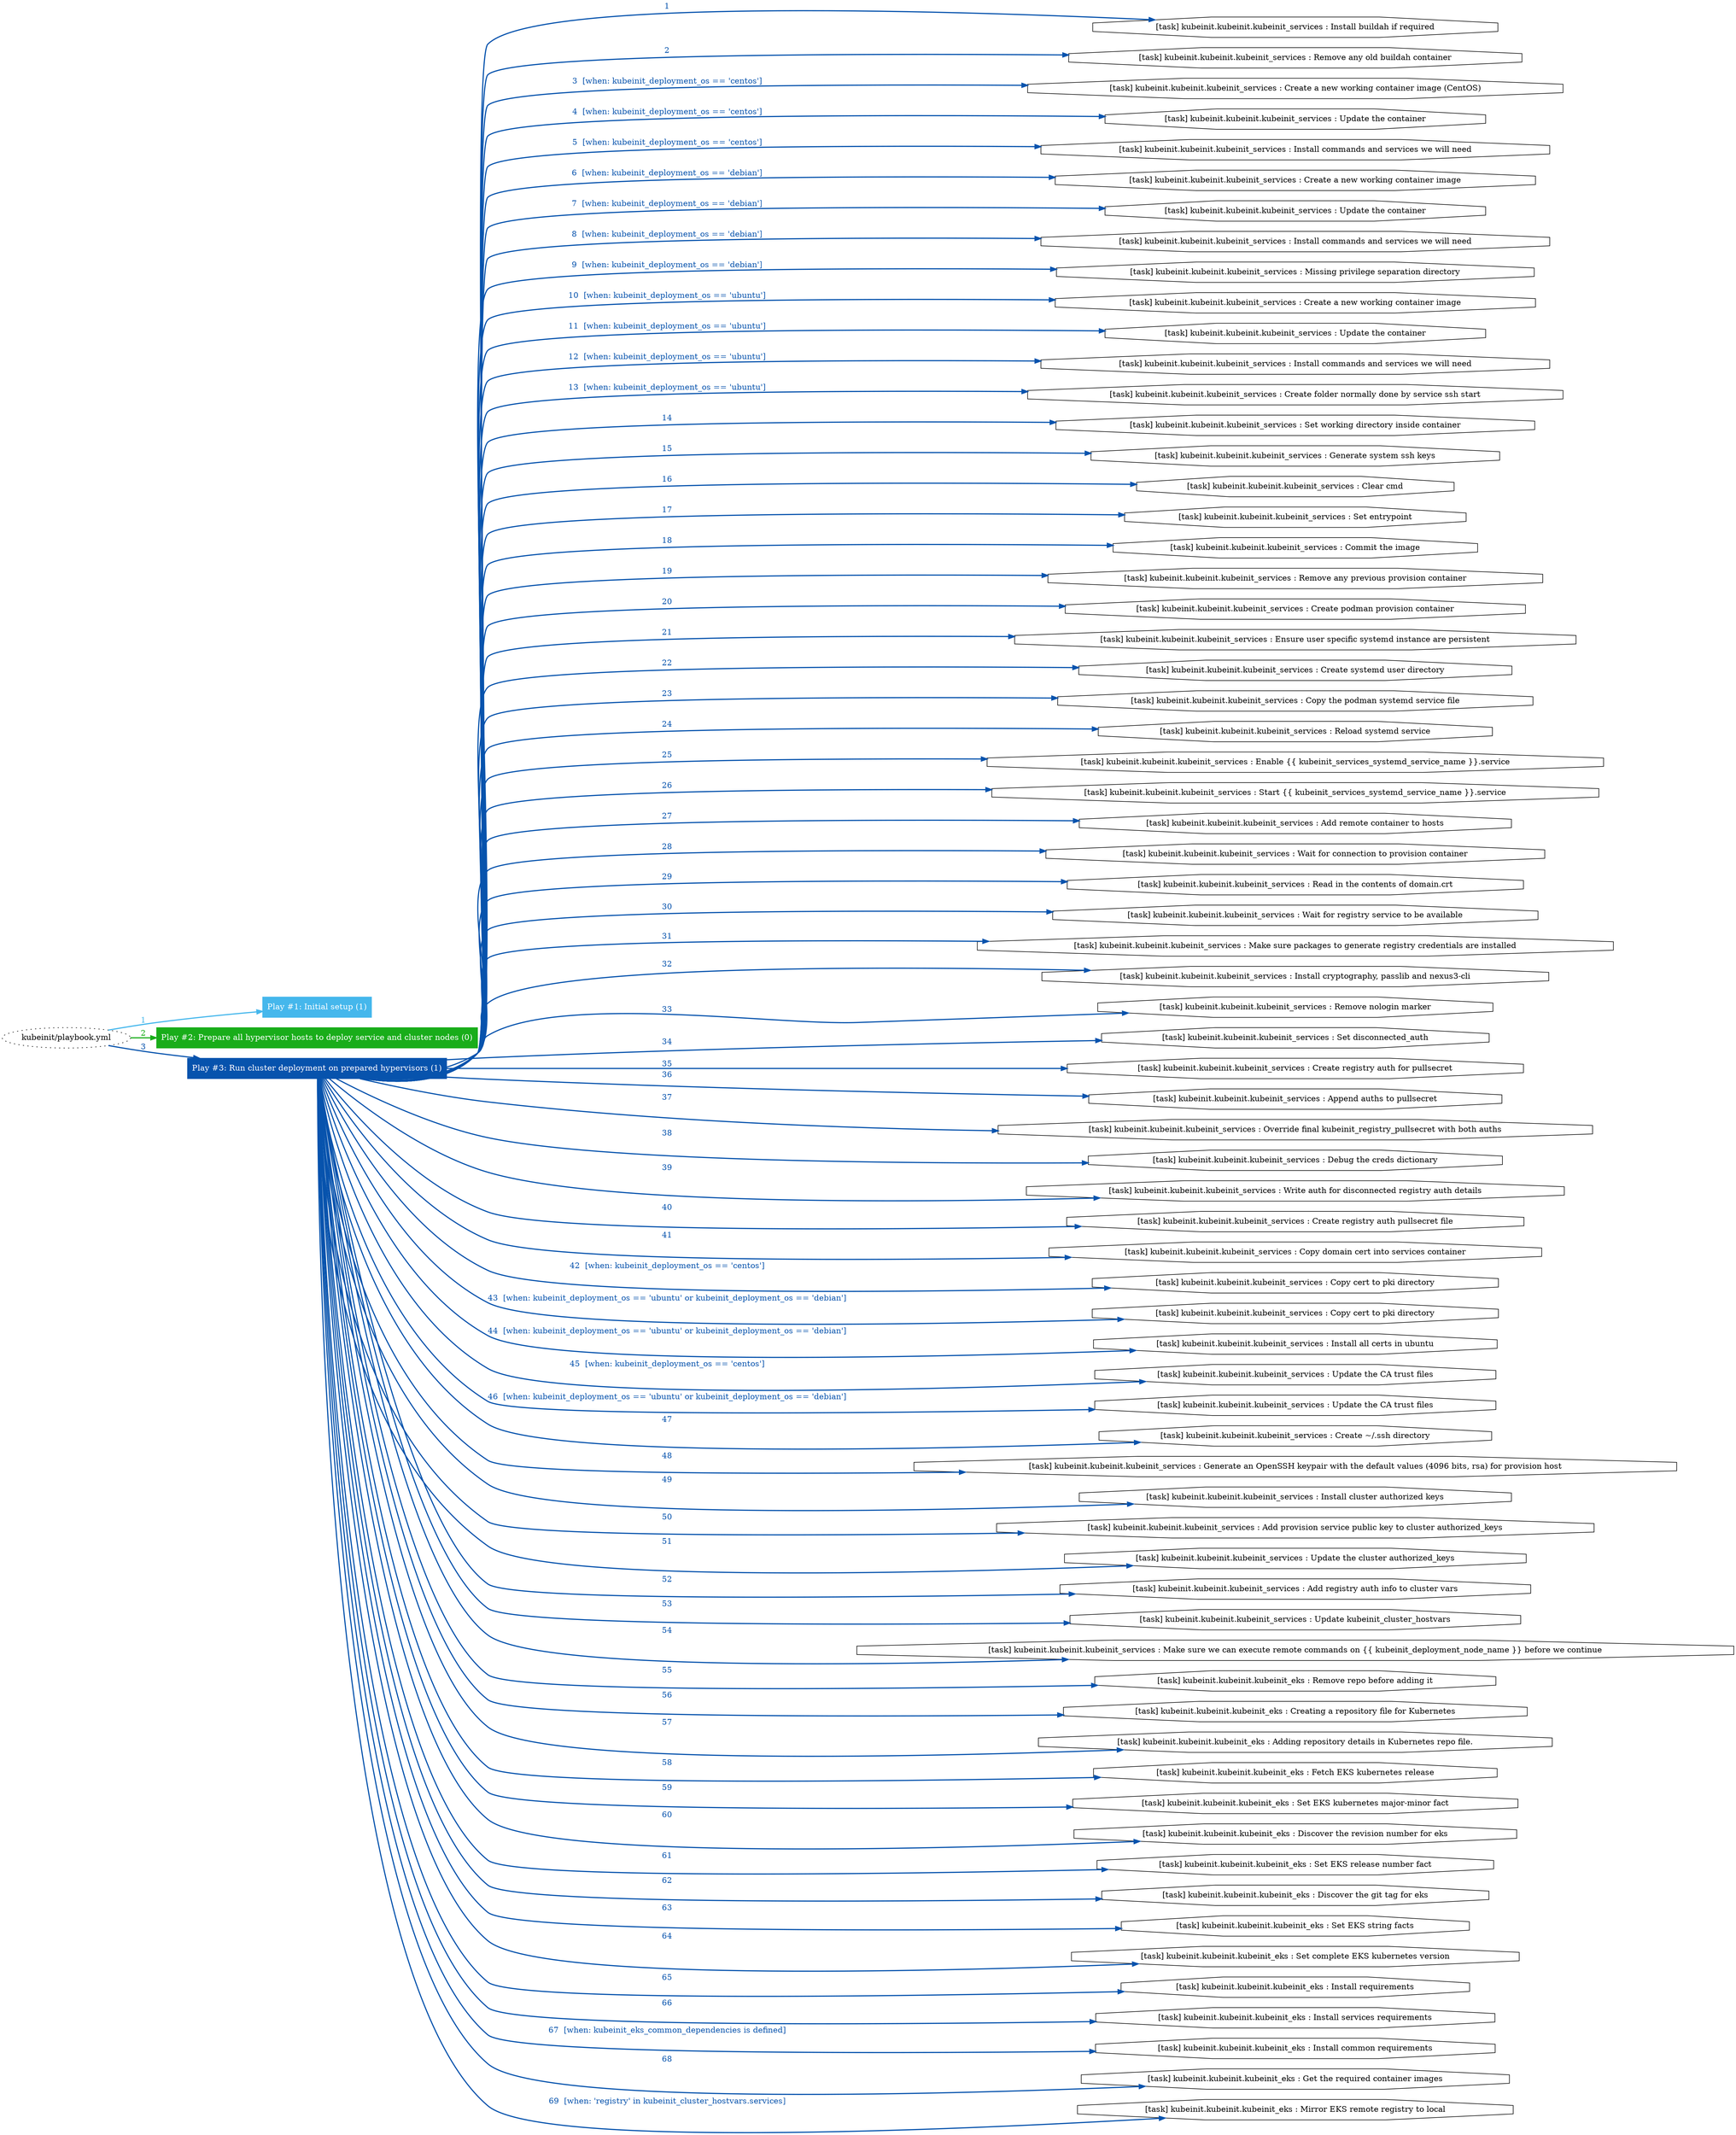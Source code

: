 digraph "kubeinit/playbook.yml "{
	graph [concentrate=true ordering=in rankdir=LR ratio=fill]
	edge [esep=5 sep=10]
	"kubeinit/playbook.yml" [id=root_node style=dotted]
	subgraph "Play #1: Initial setup (1) "{
		"Play #1: Initial setup (1)" [color="#45b7ec" fontcolor="#ffffff" id="play_ce9d7c8b-8fda-4974-a081-f104e1fc9f03" shape=box style=filled tooltip=localhost]
		"kubeinit/playbook.yml" -> "Play #1: Initial setup (1)" [label=1 color="#45b7ec" fontcolor="#45b7ec" id="edge_1d996e1a-3c88-4d67-b9a9-b22fd07355d4" style=bold]
	}
	subgraph "Play #2: Prepare all hypervisor hosts to deploy service and cluster nodes (0) "{
		"Play #2: Prepare all hypervisor hosts to deploy service and cluster nodes (0)" [color="#19ad1a" fontcolor="#ffffff" id="play_6b00081b-0d8e-42a5-b50a-94b64fcfdb4a" shape=box style=filled tooltip=""]
		"kubeinit/playbook.yml" -> "Play #2: Prepare all hypervisor hosts to deploy service and cluster nodes (0)" [label=2 color="#19ad1a" fontcolor="#19ad1a" id="edge_cd5185ba-13ff-43b7-8d7f-5ed1faacbadc" style=bold]
	}
	subgraph "Play #3: Run cluster deployment on prepared hypervisors (1) "{
		"Play #3: Run cluster deployment on prepared hypervisors (1)" [color="#0753ad" fontcolor="#ffffff" id="play_fab5304b-448f-495f-97ca-16f7727e79fa" shape=box style=filled tooltip=localhost]
		"kubeinit/playbook.yml" -> "Play #3: Run cluster deployment on prepared hypervisors (1)" [label=3 color="#0753ad" fontcolor="#0753ad" id="edge_08f81125-837d-4af3-b9e8-8300ff911158" style=bold]
		"task_ce74afa9-7316-4f8c-953c-71478fe32c8c" [label="[task] kubeinit.kubeinit.kubeinit_services : Install buildah if required" id="task_ce74afa9-7316-4f8c-953c-71478fe32c8c" shape=octagon tooltip="[task] kubeinit.kubeinit.kubeinit_services : Install buildah if required"]
		"Play #3: Run cluster deployment on prepared hypervisors (1)" -> "task_ce74afa9-7316-4f8c-953c-71478fe32c8c" [label=1 color="#0753ad" fontcolor="#0753ad" id="edge_ffe02be4-561b-427e-98be-4ac8ca695f56" style=bold]
		"task_49dabc7b-f992-4d7a-92b5-45b08e71f87c" [label="[task] kubeinit.kubeinit.kubeinit_services : Remove any old buildah container" id="task_49dabc7b-f992-4d7a-92b5-45b08e71f87c" shape=octagon tooltip="[task] kubeinit.kubeinit.kubeinit_services : Remove any old buildah container"]
		"Play #3: Run cluster deployment on prepared hypervisors (1)" -> "task_49dabc7b-f992-4d7a-92b5-45b08e71f87c" [label=2 color="#0753ad" fontcolor="#0753ad" id="edge_00cca722-28f3-46f3-9d72-1adc3d7629f7" style=bold]
		"task_cb8c2afc-42a0-4271-bb63-532c9dead661" [label="[task] kubeinit.kubeinit.kubeinit_services : Create a new working container image (CentOS)" id="task_cb8c2afc-42a0-4271-bb63-532c9dead661" shape=octagon tooltip="[task] kubeinit.kubeinit.kubeinit_services : Create a new working container image (CentOS)"]
		"Play #3: Run cluster deployment on prepared hypervisors (1)" -> "task_cb8c2afc-42a0-4271-bb63-532c9dead661" [label="3  [when: kubeinit_deployment_os == 'centos']" color="#0753ad" fontcolor="#0753ad" id="edge_0d905c6c-482d-4099-bb5c-a588eda7494b" style=bold]
		"task_c5647a85-82b5-4fce-962c-542b16e084f0" [label="[task] kubeinit.kubeinit.kubeinit_services : Update the container" id="task_c5647a85-82b5-4fce-962c-542b16e084f0" shape=octagon tooltip="[task] kubeinit.kubeinit.kubeinit_services : Update the container"]
		"Play #3: Run cluster deployment on prepared hypervisors (1)" -> "task_c5647a85-82b5-4fce-962c-542b16e084f0" [label="4  [when: kubeinit_deployment_os == 'centos']" color="#0753ad" fontcolor="#0753ad" id="edge_fc256b55-d95f-4db2-b643-d1a9a0ab638e" style=bold]
		"task_92857957-53fd-44f4-8e77-bd9636d4099e" [label="[task] kubeinit.kubeinit.kubeinit_services : Install commands and services we will need" id="task_92857957-53fd-44f4-8e77-bd9636d4099e" shape=octagon tooltip="[task] kubeinit.kubeinit.kubeinit_services : Install commands and services we will need"]
		"Play #3: Run cluster deployment on prepared hypervisors (1)" -> "task_92857957-53fd-44f4-8e77-bd9636d4099e" [label="5  [when: kubeinit_deployment_os == 'centos']" color="#0753ad" fontcolor="#0753ad" id="edge_3944fdb6-8483-4463-a5b3-502dd1a9ba91" style=bold]
		"task_e316fb75-4764-4878-bcd1-e6e68ebd2c3d" [label="[task] kubeinit.kubeinit.kubeinit_services : Create a new working container image" id="task_e316fb75-4764-4878-bcd1-e6e68ebd2c3d" shape=octagon tooltip="[task] kubeinit.kubeinit.kubeinit_services : Create a new working container image"]
		"Play #3: Run cluster deployment on prepared hypervisors (1)" -> "task_e316fb75-4764-4878-bcd1-e6e68ebd2c3d" [label="6  [when: kubeinit_deployment_os == 'debian']" color="#0753ad" fontcolor="#0753ad" id="edge_000fdcbe-5117-4f21-9c03-e0a3f89359c9" style=bold]
		"task_0288742e-8414-4877-940a-918ce5edc6b9" [label="[task] kubeinit.kubeinit.kubeinit_services : Update the container" id="task_0288742e-8414-4877-940a-918ce5edc6b9" shape=octagon tooltip="[task] kubeinit.kubeinit.kubeinit_services : Update the container"]
		"Play #3: Run cluster deployment on prepared hypervisors (1)" -> "task_0288742e-8414-4877-940a-918ce5edc6b9" [label="7  [when: kubeinit_deployment_os == 'debian']" color="#0753ad" fontcolor="#0753ad" id="edge_0a3c67bc-06b0-4610-9906-cce7c7dc1d07" style=bold]
		"task_61b612d1-168a-4a3d-8297-4bf0d0f82330" [label="[task] kubeinit.kubeinit.kubeinit_services : Install commands and services we will need" id="task_61b612d1-168a-4a3d-8297-4bf0d0f82330" shape=octagon tooltip="[task] kubeinit.kubeinit.kubeinit_services : Install commands and services we will need"]
		"Play #3: Run cluster deployment on prepared hypervisors (1)" -> "task_61b612d1-168a-4a3d-8297-4bf0d0f82330" [label="8  [when: kubeinit_deployment_os == 'debian']" color="#0753ad" fontcolor="#0753ad" id="edge_54e8f752-8906-4727-84ec-89b58aefea7e" style=bold]
		"task_6c0a45c6-6f4a-4f33-aabf-bb26f7454891" [label="[task] kubeinit.kubeinit.kubeinit_services : Missing privilege separation directory" id="task_6c0a45c6-6f4a-4f33-aabf-bb26f7454891" shape=octagon tooltip="[task] kubeinit.kubeinit.kubeinit_services : Missing privilege separation directory"]
		"Play #3: Run cluster deployment on prepared hypervisors (1)" -> "task_6c0a45c6-6f4a-4f33-aabf-bb26f7454891" [label="9  [when: kubeinit_deployment_os == 'debian']" color="#0753ad" fontcolor="#0753ad" id="edge_19542f5b-0f61-408b-9f6c-ab780af8ef84" style=bold]
		"task_e0883881-a307-4537-9927-69ebca8e2503" [label="[task] kubeinit.kubeinit.kubeinit_services : Create a new working container image" id="task_e0883881-a307-4537-9927-69ebca8e2503" shape=octagon tooltip="[task] kubeinit.kubeinit.kubeinit_services : Create a new working container image"]
		"Play #3: Run cluster deployment on prepared hypervisors (1)" -> "task_e0883881-a307-4537-9927-69ebca8e2503" [label="10  [when: kubeinit_deployment_os == 'ubuntu']" color="#0753ad" fontcolor="#0753ad" id="edge_b03d0446-457b-4a2a-a3eb-20df13e92c35" style=bold]
		"task_634232b5-23d6-4624-9a61-3348730fd0a1" [label="[task] kubeinit.kubeinit.kubeinit_services : Update the container" id="task_634232b5-23d6-4624-9a61-3348730fd0a1" shape=octagon tooltip="[task] kubeinit.kubeinit.kubeinit_services : Update the container"]
		"Play #3: Run cluster deployment on prepared hypervisors (1)" -> "task_634232b5-23d6-4624-9a61-3348730fd0a1" [label="11  [when: kubeinit_deployment_os == 'ubuntu']" color="#0753ad" fontcolor="#0753ad" id="edge_48c2176f-1e73-4c33-8e8a-b0f473cfbecb" style=bold]
		"task_357c5221-86bb-4c75-8a90-05aff9091bac" [label="[task] kubeinit.kubeinit.kubeinit_services : Install commands and services we will need" id="task_357c5221-86bb-4c75-8a90-05aff9091bac" shape=octagon tooltip="[task] kubeinit.kubeinit.kubeinit_services : Install commands and services we will need"]
		"Play #3: Run cluster deployment on prepared hypervisors (1)" -> "task_357c5221-86bb-4c75-8a90-05aff9091bac" [label="12  [when: kubeinit_deployment_os == 'ubuntu']" color="#0753ad" fontcolor="#0753ad" id="edge_05783f0b-1dcd-472c-becb-b315a1d907d8" style=bold]
		"task_e76d9862-1553-4c93-b2c5-09ce45a65e15" [label="[task] kubeinit.kubeinit.kubeinit_services : Create folder normally done by service ssh start" id="task_e76d9862-1553-4c93-b2c5-09ce45a65e15" shape=octagon tooltip="[task] kubeinit.kubeinit.kubeinit_services : Create folder normally done by service ssh start"]
		"Play #3: Run cluster deployment on prepared hypervisors (1)" -> "task_e76d9862-1553-4c93-b2c5-09ce45a65e15" [label="13  [when: kubeinit_deployment_os == 'ubuntu']" color="#0753ad" fontcolor="#0753ad" id="edge_086f1284-aae2-467e-8e89-d378812f8c42" style=bold]
		"task_f36bac94-8f4b-4fda-831c-2a33aa68ea9e" [label="[task] kubeinit.kubeinit.kubeinit_services : Set working directory inside container" id="task_f36bac94-8f4b-4fda-831c-2a33aa68ea9e" shape=octagon tooltip="[task] kubeinit.kubeinit.kubeinit_services : Set working directory inside container"]
		"Play #3: Run cluster deployment on prepared hypervisors (1)" -> "task_f36bac94-8f4b-4fda-831c-2a33aa68ea9e" [label=14 color="#0753ad" fontcolor="#0753ad" id="edge_ee302759-a71a-4554-9184-b2f642bf78fe" style=bold]
		"task_0f395fe8-ba6e-41c2-b1a0-c5b1b3a35298" [label="[task] kubeinit.kubeinit.kubeinit_services : Generate system ssh keys" id="task_0f395fe8-ba6e-41c2-b1a0-c5b1b3a35298" shape=octagon tooltip="[task] kubeinit.kubeinit.kubeinit_services : Generate system ssh keys"]
		"Play #3: Run cluster deployment on prepared hypervisors (1)" -> "task_0f395fe8-ba6e-41c2-b1a0-c5b1b3a35298" [label=15 color="#0753ad" fontcolor="#0753ad" id="edge_2ebdf638-0201-4814-8bd1-d1a6590f5916" style=bold]
		"task_74a6df11-a063-4ba2-99c9-8b3c8812cac1" [label="[task] kubeinit.kubeinit.kubeinit_services : Clear cmd" id="task_74a6df11-a063-4ba2-99c9-8b3c8812cac1" shape=octagon tooltip="[task] kubeinit.kubeinit.kubeinit_services : Clear cmd"]
		"Play #3: Run cluster deployment on prepared hypervisors (1)" -> "task_74a6df11-a063-4ba2-99c9-8b3c8812cac1" [label=16 color="#0753ad" fontcolor="#0753ad" id="edge_4ff231c2-6655-4547-b124-f0ba8fa13010" style=bold]
		"task_861db023-6089-4068-8fc1-b0f2d007469d" [label="[task] kubeinit.kubeinit.kubeinit_services : Set entrypoint" id="task_861db023-6089-4068-8fc1-b0f2d007469d" shape=octagon tooltip="[task] kubeinit.kubeinit.kubeinit_services : Set entrypoint"]
		"Play #3: Run cluster deployment on prepared hypervisors (1)" -> "task_861db023-6089-4068-8fc1-b0f2d007469d" [label=17 color="#0753ad" fontcolor="#0753ad" id="edge_4a62046c-4b7f-485d-a773-2185f755b57d" style=bold]
		"task_27cfbb9a-c8cf-4edf-b2a7-a3ffeeb133e0" [label="[task] kubeinit.kubeinit.kubeinit_services : Commit the image" id="task_27cfbb9a-c8cf-4edf-b2a7-a3ffeeb133e0" shape=octagon tooltip="[task] kubeinit.kubeinit.kubeinit_services : Commit the image"]
		"Play #3: Run cluster deployment on prepared hypervisors (1)" -> "task_27cfbb9a-c8cf-4edf-b2a7-a3ffeeb133e0" [label=18 color="#0753ad" fontcolor="#0753ad" id="edge_01e1b7eb-458c-4d0f-83dc-bed3d51d8999" style=bold]
		"task_15830ff1-2065-4fa8-974c-f1d4fbd77c61" [label="[task] kubeinit.kubeinit.kubeinit_services : Remove any previous provision container" id="task_15830ff1-2065-4fa8-974c-f1d4fbd77c61" shape=octagon tooltip="[task] kubeinit.kubeinit.kubeinit_services : Remove any previous provision container"]
		"Play #3: Run cluster deployment on prepared hypervisors (1)" -> "task_15830ff1-2065-4fa8-974c-f1d4fbd77c61" [label=19 color="#0753ad" fontcolor="#0753ad" id="edge_48f9a910-5b7e-4d96-b564-b713c88aae76" style=bold]
		"task_ccb54960-c7af-42ec-a2e9-0ca86569a3e5" [label="[task] kubeinit.kubeinit.kubeinit_services : Create podman provision container" id="task_ccb54960-c7af-42ec-a2e9-0ca86569a3e5" shape=octagon tooltip="[task] kubeinit.kubeinit.kubeinit_services : Create podman provision container"]
		"Play #3: Run cluster deployment on prepared hypervisors (1)" -> "task_ccb54960-c7af-42ec-a2e9-0ca86569a3e5" [label=20 color="#0753ad" fontcolor="#0753ad" id="edge_3c5010ae-9671-44ce-97bb-1e02b5fe186d" style=bold]
		"task_96d7f0c3-f4b9-49cd-83b8-84045ebb799f" [label="[task] kubeinit.kubeinit.kubeinit_services : Ensure user specific systemd instance are persistent" id="task_96d7f0c3-f4b9-49cd-83b8-84045ebb799f" shape=octagon tooltip="[task] kubeinit.kubeinit.kubeinit_services : Ensure user specific systemd instance are persistent"]
		"Play #3: Run cluster deployment on prepared hypervisors (1)" -> "task_96d7f0c3-f4b9-49cd-83b8-84045ebb799f" [label=21 color="#0753ad" fontcolor="#0753ad" id="edge_5a4a03bf-6551-4bce-89aa-eede668a5d8c" style=bold]
		"task_f6d15c9f-14dc-4e17-93e7-145496c27d09" [label="[task] kubeinit.kubeinit.kubeinit_services : Create systemd user directory" id="task_f6d15c9f-14dc-4e17-93e7-145496c27d09" shape=octagon tooltip="[task] kubeinit.kubeinit.kubeinit_services : Create systemd user directory"]
		"Play #3: Run cluster deployment on prepared hypervisors (1)" -> "task_f6d15c9f-14dc-4e17-93e7-145496c27d09" [label=22 color="#0753ad" fontcolor="#0753ad" id="edge_1f4fd6e8-f663-4fc0-889a-0044d1352c26" style=bold]
		"task_88cbe5d8-9925-4c7e-82b3-65df3bf9f9cc" [label="[task] kubeinit.kubeinit.kubeinit_services : Copy the podman systemd service file" id="task_88cbe5d8-9925-4c7e-82b3-65df3bf9f9cc" shape=octagon tooltip="[task] kubeinit.kubeinit.kubeinit_services : Copy the podman systemd service file"]
		"Play #3: Run cluster deployment on prepared hypervisors (1)" -> "task_88cbe5d8-9925-4c7e-82b3-65df3bf9f9cc" [label=23 color="#0753ad" fontcolor="#0753ad" id="edge_464d54df-841e-4e22-9254-b73416dafdb6" style=bold]
		"task_43db4f34-6320-4f0c-84ff-3f6ccd22f67e" [label="[task] kubeinit.kubeinit.kubeinit_services : Reload systemd service" id="task_43db4f34-6320-4f0c-84ff-3f6ccd22f67e" shape=octagon tooltip="[task] kubeinit.kubeinit.kubeinit_services : Reload systemd service"]
		"Play #3: Run cluster deployment on prepared hypervisors (1)" -> "task_43db4f34-6320-4f0c-84ff-3f6ccd22f67e" [label=24 color="#0753ad" fontcolor="#0753ad" id="edge_2cbcf7fb-c1fc-4511-9be9-eec9f1b0bb59" style=bold]
		"task_f4eea4bd-9a90-4221-9f37-c46702fbea4a" [label="[task] kubeinit.kubeinit.kubeinit_services : Enable {{ kubeinit_services_systemd_service_name }}.service" id="task_f4eea4bd-9a90-4221-9f37-c46702fbea4a" shape=octagon tooltip="[task] kubeinit.kubeinit.kubeinit_services : Enable {{ kubeinit_services_systemd_service_name }}.service"]
		"Play #3: Run cluster deployment on prepared hypervisors (1)" -> "task_f4eea4bd-9a90-4221-9f37-c46702fbea4a" [label=25 color="#0753ad" fontcolor="#0753ad" id="edge_f261a83a-2722-4f85-a99e-4963031dfb57" style=bold]
		"task_9220d138-34ac-4585-aa15-6d143524fe2d" [label="[task] kubeinit.kubeinit.kubeinit_services : Start {{ kubeinit_services_systemd_service_name }}.service" id="task_9220d138-34ac-4585-aa15-6d143524fe2d" shape=octagon tooltip="[task] kubeinit.kubeinit.kubeinit_services : Start {{ kubeinit_services_systemd_service_name }}.service"]
		"Play #3: Run cluster deployment on prepared hypervisors (1)" -> "task_9220d138-34ac-4585-aa15-6d143524fe2d" [label=26 color="#0753ad" fontcolor="#0753ad" id="edge_56e0b78c-3a04-46ff-880f-8dab8baa0f4f" style=bold]
		"task_5b269e2b-8791-4fe0-a9d2-ec2aaa0253c0" [label="[task] kubeinit.kubeinit.kubeinit_services : Add remote container to hosts" id="task_5b269e2b-8791-4fe0-a9d2-ec2aaa0253c0" shape=octagon tooltip="[task] kubeinit.kubeinit.kubeinit_services : Add remote container to hosts"]
		"Play #3: Run cluster deployment on prepared hypervisors (1)" -> "task_5b269e2b-8791-4fe0-a9d2-ec2aaa0253c0" [label=27 color="#0753ad" fontcolor="#0753ad" id="edge_61c1ab29-900f-459a-a0df-cf509c0e3863" style=bold]
		"task_e2c8ffcf-2bb4-4c2a-b05b-ee887c177bae" [label="[task] kubeinit.kubeinit.kubeinit_services : Wait for connection to provision container" id="task_e2c8ffcf-2bb4-4c2a-b05b-ee887c177bae" shape=octagon tooltip="[task] kubeinit.kubeinit.kubeinit_services : Wait for connection to provision container"]
		"Play #3: Run cluster deployment on prepared hypervisors (1)" -> "task_e2c8ffcf-2bb4-4c2a-b05b-ee887c177bae" [label=28 color="#0753ad" fontcolor="#0753ad" id="edge_0b0e7b47-f0df-47bb-8d6b-40c71832f0e0" style=bold]
		"task_3f947edd-e358-4bc4-a8a1-762d5ffbbb78" [label="[task] kubeinit.kubeinit.kubeinit_services : Read in the contents of domain.crt" id="task_3f947edd-e358-4bc4-a8a1-762d5ffbbb78" shape=octagon tooltip="[task] kubeinit.kubeinit.kubeinit_services : Read in the contents of domain.crt"]
		"Play #3: Run cluster deployment on prepared hypervisors (1)" -> "task_3f947edd-e358-4bc4-a8a1-762d5ffbbb78" [label=29 color="#0753ad" fontcolor="#0753ad" id="edge_26a456e1-c220-449f-866e-88ee34fa883d" style=bold]
		"task_21c5aa15-d928-4cb1-843e-24d8aa0234a0" [label="[task] kubeinit.kubeinit.kubeinit_services : Wait for registry service to be available" id="task_21c5aa15-d928-4cb1-843e-24d8aa0234a0" shape=octagon tooltip="[task] kubeinit.kubeinit.kubeinit_services : Wait for registry service to be available"]
		"Play #3: Run cluster deployment on prepared hypervisors (1)" -> "task_21c5aa15-d928-4cb1-843e-24d8aa0234a0" [label=30 color="#0753ad" fontcolor="#0753ad" id="edge_e672d6ea-3d42-4dd6-af31-4a361a4e5770" style=bold]
		"task_1d9334c9-74af-4ac3-8a21-e02f9b40da67" [label="[task] kubeinit.kubeinit.kubeinit_services : Make sure packages to generate registry credentials are installed" id="task_1d9334c9-74af-4ac3-8a21-e02f9b40da67" shape=octagon tooltip="[task] kubeinit.kubeinit.kubeinit_services : Make sure packages to generate registry credentials are installed"]
		"Play #3: Run cluster deployment on prepared hypervisors (1)" -> "task_1d9334c9-74af-4ac3-8a21-e02f9b40da67" [label=31 color="#0753ad" fontcolor="#0753ad" id="edge_22663b76-0a93-4d84-9c2f-80c8938b0eaf" style=bold]
		"task_d838c0d6-f79f-48cb-9eea-61c972f0c1da" [label="[task] kubeinit.kubeinit.kubeinit_services : Install cryptography, passlib and nexus3-cli" id="task_d838c0d6-f79f-48cb-9eea-61c972f0c1da" shape=octagon tooltip="[task] kubeinit.kubeinit.kubeinit_services : Install cryptography, passlib and nexus3-cli"]
		"Play #3: Run cluster deployment on prepared hypervisors (1)" -> "task_d838c0d6-f79f-48cb-9eea-61c972f0c1da" [label=32 color="#0753ad" fontcolor="#0753ad" id="edge_46d37ce3-c0ea-46b3-a8cb-c5d54828691b" style=bold]
		"task_efbd0160-8f95-480a-80d7-cb2c3ee4805e" [label="[task] kubeinit.kubeinit.kubeinit_services : Remove nologin marker" id="task_efbd0160-8f95-480a-80d7-cb2c3ee4805e" shape=octagon tooltip="[task] kubeinit.kubeinit.kubeinit_services : Remove nologin marker"]
		"Play #3: Run cluster deployment on prepared hypervisors (1)" -> "task_efbd0160-8f95-480a-80d7-cb2c3ee4805e" [label=33 color="#0753ad" fontcolor="#0753ad" id="edge_0726ae9b-a9b5-4ee5-8891-c484d1578fcb" style=bold]
		"task_f97caa9d-fa6f-452b-a27e-b177b63421a2" [label="[task] kubeinit.kubeinit.kubeinit_services : Set disconnected_auth" id="task_f97caa9d-fa6f-452b-a27e-b177b63421a2" shape=octagon tooltip="[task] kubeinit.kubeinit.kubeinit_services : Set disconnected_auth"]
		"Play #3: Run cluster deployment on prepared hypervisors (1)" -> "task_f97caa9d-fa6f-452b-a27e-b177b63421a2" [label=34 color="#0753ad" fontcolor="#0753ad" id="edge_069eb1a9-6754-49d2-9962-9b5a4dbb9453" style=bold]
		"task_1cc14b61-8442-4a25-8a79-f205972ce079" [label="[task] kubeinit.kubeinit.kubeinit_services : Create registry auth for pullsecret" id="task_1cc14b61-8442-4a25-8a79-f205972ce079" shape=octagon tooltip="[task] kubeinit.kubeinit.kubeinit_services : Create registry auth for pullsecret"]
		"Play #3: Run cluster deployment on prepared hypervisors (1)" -> "task_1cc14b61-8442-4a25-8a79-f205972ce079" [label=35 color="#0753ad" fontcolor="#0753ad" id="edge_137613d7-4a8d-4fe6-9dc6-b56a15390a61" style=bold]
		"task_a9e2fb20-4e35-42cc-8b64-d58aa7a15f2d" [label="[task] kubeinit.kubeinit.kubeinit_services : Append auths to pullsecret" id="task_a9e2fb20-4e35-42cc-8b64-d58aa7a15f2d" shape=octagon tooltip="[task] kubeinit.kubeinit.kubeinit_services : Append auths to pullsecret"]
		"Play #3: Run cluster deployment on prepared hypervisors (1)" -> "task_a9e2fb20-4e35-42cc-8b64-d58aa7a15f2d" [label=36 color="#0753ad" fontcolor="#0753ad" id="edge_67bd03b6-c3e8-4b9f-8cbc-bbeb87a26293" style=bold]
		"task_0d72fade-cbd2-42a0-aa59-bf3f53c69b12" [label="[task] kubeinit.kubeinit.kubeinit_services : Override final kubeinit_registry_pullsecret with both auths" id="task_0d72fade-cbd2-42a0-aa59-bf3f53c69b12" shape=octagon tooltip="[task] kubeinit.kubeinit.kubeinit_services : Override final kubeinit_registry_pullsecret with both auths"]
		"Play #3: Run cluster deployment on prepared hypervisors (1)" -> "task_0d72fade-cbd2-42a0-aa59-bf3f53c69b12" [label=37 color="#0753ad" fontcolor="#0753ad" id="edge_4f335c73-7718-47e0-a464-85125d88e454" style=bold]
		"task_f186b2b3-868c-4281-8098-a0ca0231d581" [label="[task] kubeinit.kubeinit.kubeinit_services : Debug the creds dictionary" id="task_f186b2b3-868c-4281-8098-a0ca0231d581" shape=octagon tooltip="[task] kubeinit.kubeinit.kubeinit_services : Debug the creds dictionary"]
		"Play #3: Run cluster deployment on prepared hypervisors (1)" -> "task_f186b2b3-868c-4281-8098-a0ca0231d581" [label=38 color="#0753ad" fontcolor="#0753ad" id="edge_01322b29-2d77-4d07-8325-bfd3af06849f" style=bold]
		"task_8a7bc947-fa3e-40a5-ad23-8b3494744ab5" [label="[task] kubeinit.kubeinit.kubeinit_services : Write auth for disconnected registry auth details" id="task_8a7bc947-fa3e-40a5-ad23-8b3494744ab5" shape=octagon tooltip="[task] kubeinit.kubeinit.kubeinit_services : Write auth for disconnected registry auth details"]
		"Play #3: Run cluster deployment on prepared hypervisors (1)" -> "task_8a7bc947-fa3e-40a5-ad23-8b3494744ab5" [label=39 color="#0753ad" fontcolor="#0753ad" id="edge_aec90546-1803-4ab3-8487-a4b5e0238be0" style=bold]
		"task_150265d5-39dd-4db2-bd2d-ebf8cff699c9" [label="[task] kubeinit.kubeinit.kubeinit_services : Create registry auth pullsecret file" id="task_150265d5-39dd-4db2-bd2d-ebf8cff699c9" shape=octagon tooltip="[task] kubeinit.kubeinit.kubeinit_services : Create registry auth pullsecret file"]
		"Play #3: Run cluster deployment on prepared hypervisors (1)" -> "task_150265d5-39dd-4db2-bd2d-ebf8cff699c9" [label=40 color="#0753ad" fontcolor="#0753ad" id="edge_cbc2e87b-b9c1-44c4-b6ef-3ddde854016e" style=bold]
		"task_c1a3b837-2638-4338-a095-85f856569015" [label="[task] kubeinit.kubeinit.kubeinit_services : Copy domain cert into services container" id="task_c1a3b837-2638-4338-a095-85f856569015" shape=octagon tooltip="[task] kubeinit.kubeinit.kubeinit_services : Copy domain cert into services container"]
		"Play #3: Run cluster deployment on prepared hypervisors (1)" -> "task_c1a3b837-2638-4338-a095-85f856569015" [label=41 color="#0753ad" fontcolor="#0753ad" id="edge_e03ebcce-e598-4df9-b438-d78a96de40ad" style=bold]
		"task_268cd55c-f566-4933-97ab-7657754fe1f5" [label="[task] kubeinit.kubeinit.kubeinit_services : Copy cert to pki directory" id="task_268cd55c-f566-4933-97ab-7657754fe1f5" shape=octagon tooltip="[task] kubeinit.kubeinit.kubeinit_services : Copy cert to pki directory"]
		"Play #3: Run cluster deployment on prepared hypervisors (1)" -> "task_268cd55c-f566-4933-97ab-7657754fe1f5" [label="42  [when: kubeinit_deployment_os == 'centos']" color="#0753ad" fontcolor="#0753ad" id="edge_fda69a68-8749-4036-a43a-167dc96ef05a" style=bold]
		"task_7da8ae36-bad2-4d90-b4b7-907df67ae68a" [label="[task] kubeinit.kubeinit.kubeinit_services : Copy cert to pki directory" id="task_7da8ae36-bad2-4d90-b4b7-907df67ae68a" shape=octagon tooltip="[task] kubeinit.kubeinit.kubeinit_services : Copy cert to pki directory"]
		"Play #3: Run cluster deployment on prepared hypervisors (1)" -> "task_7da8ae36-bad2-4d90-b4b7-907df67ae68a" [label="43  [when: kubeinit_deployment_os == 'ubuntu' or kubeinit_deployment_os == 'debian']" color="#0753ad" fontcolor="#0753ad" id="edge_f0516bb5-2610-4ea2-aed0-80bc59e590af" style=bold]
		"task_3f5fd17b-7312-4999-8a58-720114c332d8" [label="[task] kubeinit.kubeinit.kubeinit_services : Install all certs in ubuntu" id="task_3f5fd17b-7312-4999-8a58-720114c332d8" shape=octagon tooltip="[task] kubeinit.kubeinit.kubeinit_services : Install all certs in ubuntu"]
		"Play #3: Run cluster deployment on prepared hypervisors (1)" -> "task_3f5fd17b-7312-4999-8a58-720114c332d8" [label="44  [when: kubeinit_deployment_os == 'ubuntu' or kubeinit_deployment_os == 'debian']" color="#0753ad" fontcolor="#0753ad" id="edge_bfaf6822-74e2-4906-a686-944ed7442554" style=bold]
		"task_d04b5831-4f78-40d7-bdab-ce3b2f469ea2" [label="[task] kubeinit.kubeinit.kubeinit_services : Update the CA trust files" id="task_d04b5831-4f78-40d7-bdab-ce3b2f469ea2" shape=octagon tooltip="[task] kubeinit.kubeinit.kubeinit_services : Update the CA trust files"]
		"Play #3: Run cluster deployment on prepared hypervisors (1)" -> "task_d04b5831-4f78-40d7-bdab-ce3b2f469ea2" [label="45  [when: kubeinit_deployment_os == 'centos']" color="#0753ad" fontcolor="#0753ad" id="edge_4faeb31c-e467-409b-83d2-41acbf95add9" style=bold]
		"task_8316dab3-6f9f-45d1-9c4f-b093cbc33825" [label="[task] kubeinit.kubeinit.kubeinit_services : Update the CA trust files" id="task_8316dab3-6f9f-45d1-9c4f-b093cbc33825" shape=octagon tooltip="[task] kubeinit.kubeinit.kubeinit_services : Update the CA trust files"]
		"Play #3: Run cluster deployment on prepared hypervisors (1)" -> "task_8316dab3-6f9f-45d1-9c4f-b093cbc33825" [label="46  [when: kubeinit_deployment_os == 'ubuntu' or kubeinit_deployment_os == 'debian']" color="#0753ad" fontcolor="#0753ad" id="edge_a7980463-4c24-4606-ae98-cfcaab09b302" style=bold]
		"task_820ba160-313c-4bf0-a597-014320d1ab7e" [label="[task] kubeinit.kubeinit.kubeinit_services : Create ~/.ssh directory" id="task_820ba160-313c-4bf0-a597-014320d1ab7e" shape=octagon tooltip="[task] kubeinit.kubeinit.kubeinit_services : Create ~/.ssh directory"]
		"Play #3: Run cluster deployment on prepared hypervisors (1)" -> "task_820ba160-313c-4bf0-a597-014320d1ab7e" [label=47 color="#0753ad" fontcolor="#0753ad" id="edge_d32d5d44-8a20-45e3-82be-25f49542be46" style=bold]
		"task_091f4954-df76-41e6-8e66-1e83dbf126d5" [label="[task] kubeinit.kubeinit.kubeinit_services : Generate an OpenSSH keypair with the default values (4096 bits, rsa) for provision host" id="task_091f4954-df76-41e6-8e66-1e83dbf126d5" shape=octagon tooltip="[task] kubeinit.kubeinit.kubeinit_services : Generate an OpenSSH keypair with the default values (4096 bits, rsa) for provision host"]
		"Play #3: Run cluster deployment on prepared hypervisors (1)" -> "task_091f4954-df76-41e6-8e66-1e83dbf126d5" [label=48 color="#0753ad" fontcolor="#0753ad" id="edge_dfdbc01c-78d1-4b9e-b659-d2e6d601584c" style=bold]
		"task_769a43c1-20c8-4e37-85ce-e380d1f58845" [label="[task] kubeinit.kubeinit.kubeinit_services : Install cluster authorized keys" id="task_769a43c1-20c8-4e37-85ce-e380d1f58845" shape=octagon tooltip="[task] kubeinit.kubeinit.kubeinit_services : Install cluster authorized keys"]
		"Play #3: Run cluster deployment on prepared hypervisors (1)" -> "task_769a43c1-20c8-4e37-85ce-e380d1f58845" [label=49 color="#0753ad" fontcolor="#0753ad" id="edge_b1fae490-a242-4dcc-8863-e1058ae99048" style=bold]
		"task_29d93025-3935-4180-ad62-b75f7452ed93" [label="[task] kubeinit.kubeinit.kubeinit_services : Add provision service public key to cluster authorized_keys" id="task_29d93025-3935-4180-ad62-b75f7452ed93" shape=octagon tooltip="[task] kubeinit.kubeinit.kubeinit_services : Add provision service public key to cluster authorized_keys"]
		"Play #3: Run cluster deployment on prepared hypervisors (1)" -> "task_29d93025-3935-4180-ad62-b75f7452ed93" [label=50 color="#0753ad" fontcolor="#0753ad" id="edge_0b6a6384-6656-4062-9fdd-e093388517c6" style=bold]
		"task_847cf644-fc9e-4640-9867-ec54ff3ac0fc" [label="[task] kubeinit.kubeinit.kubeinit_services : Update the cluster authorized_keys" id="task_847cf644-fc9e-4640-9867-ec54ff3ac0fc" shape=octagon tooltip="[task] kubeinit.kubeinit.kubeinit_services : Update the cluster authorized_keys"]
		"Play #3: Run cluster deployment on prepared hypervisors (1)" -> "task_847cf644-fc9e-4640-9867-ec54ff3ac0fc" [label=51 color="#0753ad" fontcolor="#0753ad" id="edge_bcbc2a4b-4ef0-4705-aef0-a0498ddac249" style=bold]
		"task_1fd8780b-63be-48d8-b9d0-118327380286" [label="[task] kubeinit.kubeinit.kubeinit_services : Add registry auth info to cluster vars" id="task_1fd8780b-63be-48d8-b9d0-118327380286" shape=octagon tooltip="[task] kubeinit.kubeinit.kubeinit_services : Add registry auth info to cluster vars"]
		"Play #3: Run cluster deployment on prepared hypervisors (1)" -> "task_1fd8780b-63be-48d8-b9d0-118327380286" [label=52 color="#0753ad" fontcolor="#0753ad" id="edge_9fdf155b-9b80-4412-b046-9396b36b2d43" style=bold]
		"task_34d13010-41fa-4382-8e6d-bda4a0558558" [label="[task] kubeinit.kubeinit.kubeinit_services : Update kubeinit_cluster_hostvars" id="task_34d13010-41fa-4382-8e6d-bda4a0558558" shape=octagon tooltip="[task] kubeinit.kubeinit.kubeinit_services : Update kubeinit_cluster_hostvars"]
		"Play #3: Run cluster deployment on prepared hypervisors (1)" -> "task_34d13010-41fa-4382-8e6d-bda4a0558558" [label=53 color="#0753ad" fontcolor="#0753ad" id="edge_0c087938-59fa-4e2e-b0d0-1112286eea39" style=bold]
		"task_cb6c136a-a44a-4b8d-aaef-0142c5349470" [label="[task] kubeinit.kubeinit.kubeinit_services : Make sure we can execute remote commands on {{ kubeinit_deployment_node_name }} before we continue" id="task_cb6c136a-a44a-4b8d-aaef-0142c5349470" shape=octagon tooltip="[task] kubeinit.kubeinit.kubeinit_services : Make sure we can execute remote commands on {{ kubeinit_deployment_node_name }} before we continue"]
		"Play #3: Run cluster deployment on prepared hypervisors (1)" -> "task_cb6c136a-a44a-4b8d-aaef-0142c5349470" [label=54 color="#0753ad" fontcolor="#0753ad" id="edge_96043d09-2a98-461a-adea-ff1f9616db03" style=bold]
		"task_56aa2923-658a-4dda-b05b-bdd4dd922423" [label="[task] kubeinit.kubeinit.kubeinit_eks : Remove repo before adding it" id="task_56aa2923-658a-4dda-b05b-bdd4dd922423" shape=octagon tooltip="[task] kubeinit.kubeinit.kubeinit_eks : Remove repo before adding it"]
		"Play #3: Run cluster deployment on prepared hypervisors (1)" -> "task_56aa2923-658a-4dda-b05b-bdd4dd922423" [label=55 color="#0753ad" fontcolor="#0753ad" id="edge_0ab46a14-8dc5-4b3d-b8ba-4cce130a76d4" style=bold]
		"task_d093a6da-6348-44c3-89fd-4ca5a6fa522e" [label="[task] kubeinit.kubeinit.kubeinit_eks : Creating a repository file for Kubernetes" id="task_d093a6da-6348-44c3-89fd-4ca5a6fa522e" shape=octagon tooltip="[task] kubeinit.kubeinit.kubeinit_eks : Creating a repository file for Kubernetes"]
		"Play #3: Run cluster deployment on prepared hypervisors (1)" -> "task_d093a6da-6348-44c3-89fd-4ca5a6fa522e" [label=56 color="#0753ad" fontcolor="#0753ad" id="edge_005ec564-17d6-4f3f-9504-43f913d1097a" style=bold]
		"task_44453eba-2a68-4fd4-91d0-78b88715368a" [label="[task] kubeinit.kubeinit.kubeinit_eks : Adding repository details in Kubernetes repo file." id="task_44453eba-2a68-4fd4-91d0-78b88715368a" shape=octagon tooltip="[task] kubeinit.kubeinit.kubeinit_eks : Adding repository details in Kubernetes repo file."]
		"Play #3: Run cluster deployment on prepared hypervisors (1)" -> "task_44453eba-2a68-4fd4-91d0-78b88715368a" [label=57 color="#0753ad" fontcolor="#0753ad" id="edge_76927bdd-a70e-4cdd-8469-0ff1738a3786" style=bold]
		"task_3a28c3fe-9cdd-4107-951c-c6df80a780e2" [label="[task] kubeinit.kubeinit.kubeinit_eks : Fetch EKS kubernetes release" id="task_3a28c3fe-9cdd-4107-951c-c6df80a780e2" shape=octagon tooltip="[task] kubeinit.kubeinit.kubeinit_eks : Fetch EKS kubernetes release"]
		"Play #3: Run cluster deployment on prepared hypervisors (1)" -> "task_3a28c3fe-9cdd-4107-951c-c6df80a780e2" [label=58 color="#0753ad" fontcolor="#0753ad" id="edge_68c58658-dc92-46e3-93db-de3953697e82" style=bold]
		"task_3d865aeb-458b-49d4-a800-5cf5ef24dedc" [label="[task] kubeinit.kubeinit.kubeinit_eks : Set EKS kubernetes major-minor fact" id="task_3d865aeb-458b-49d4-a800-5cf5ef24dedc" shape=octagon tooltip="[task] kubeinit.kubeinit.kubeinit_eks : Set EKS kubernetes major-minor fact"]
		"Play #3: Run cluster deployment on prepared hypervisors (1)" -> "task_3d865aeb-458b-49d4-a800-5cf5ef24dedc" [label=59 color="#0753ad" fontcolor="#0753ad" id="edge_fb1e4545-207c-4e33-8ed4-8d38d419e02a" style=bold]
		"task_108a4ede-6a1d-450a-9739-b6d6388fcf4c" [label="[task] kubeinit.kubeinit.kubeinit_eks : Discover the revision number for eks" id="task_108a4ede-6a1d-450a-9739-b6d6388fcf4c" shape=octagon tooltip="[task] kubeinit.kubeinit.kubeinit_eks : Discover the revision number for eks"]
		"Play #3: Run cluster deployment on prepared hypervisors (1)" -> "task_108a4ede-6a1d-450a-9739-b6d6388fcf4c" [label=60 color="#0753ad" fontcolor="#0753ad" id="edge_e8e251a6-74bb-4deb-a079-8e6521be8af6" style=bold]
		"task_61eece69-413d-4918-b69e-ce222ac61f02" [label="[task] kubeinit.kubeinit.kubeinit_eks : Set EKS release number fact" id="task_61eece69-413d-4918-b69e-ce222ac61f02" shape=octagon tooltip="[task] kubeinit.kubeinit.kubeinit_eks : Set EKS release number fact"]
		"Play #3: Run cluster deployment on prepared hypervisors (1)" -> "task_61eece69-413d-4918-b69e-ce222ac61f02" [label=61 color="#0753ad" fontcolor="#0753ad" id="edge_b7f4553c-150f-4fe0-8ea6-4919b3e8cbcd" style=bold]
		"task_7b75037c-1228-4b38-9e0b-646471cd9736" [label="[task] kubeinit.kubeinit.kubeinit_eks : Discover the git tag for eks" id="task_7b75037c-1228-4b38-9e0b-646471cd9736" shape=octagon tooltip="[task] kubeinit.kubeinit.kubeinit_eks : Discover the git tag for eks"]
		"Play #3: Run cluster deployment on prepared hypervisors (1)" -> "task_7b75037c-1228-4b38-9e0b-646471cd9736" [label=62 color="#0753ad" fontcolor="#0753ad" id="edge_e4e6f9c8-41d0-4d04-9f02-9a35e891780f" style=bold]
		"task_78f45856-39c0-444d-9859-bef53bafb6d4" [label="[task] kubeinit.kubeinit.kubeinit_eks : Set EKS string facts" id="task_78f45856-39c0-444d-9859-bef53bafb6d4" shape=octagon tooltip="[task] kubeinit.kubeinit.kubeinit_eks : Set EKS string facts"]
		"Play #3: Run cluster deployment on prepared hypervisors (1)" -> "task_78f45856-39c0-444d-9859-bef53bafb6d4" [label=63 color="#0753ad" fontcolor="#0753ad" id="edge_739ebd41-bd49-48a8-8dd0-856d50db1752" style=bold]
		"task_73bdb7a4-d058-4f4c-8c0c-cc5ebd33bfa2" [label="[task] kubeinit.kubeinit.kubeinit_eks : Set complete EKS kubernetes version" id="task_73bdb7a4-d058-4f4c-8c0c-cc5ebd33bfa2" shape=octagon tooltip="[task] kubeinit.kubeinit.kubeinit_eks : Set complete EKS kubernetes version"]
		"Play #3: Run cluster deployment on prepared hypervisors (1)" -> "task_73bdb7a4-d058-4f4c-8c0c-cc5ebd33bfa2" [label=64 color="#0753ad" fontcolor="#0753ad" id="edge_3f81d1c6-ae2c-493b-9027-f7845fbb455d" style=bold]
		"task_be463628-ce7d-45f2-bfdd-e5f6a0e998ea" [label="[task] kubeinit.kubeinit.kubeinit_eks : Install requirements" id="task_be463628-ce7d-45f2-bfdd-e5f6a0e998ea" shape=octagon tooltip="[task] kubeinit.kubeinit.kubeinit_eks : Install requirements"]
		"Play #3: Run cluster deployment on prepared hypervisors (1)" -> "task_be463628-ce7d-45f2-bfdd-e5f6a0e998ea" [label=65 color="#0753ad" fontcolor="#0753ad" id="edge_0a8f4af7-bfd8-498e-80d3-b9e86ee8f9b8" style=bold]
		"task_38e01686-ca36-4c9e-a73a-139e76dd6a56" [label="[task] kubeinit.kubeinit.kubeinit_eks : Install services requirements" id="task_38e01686-ca36-4c9e-a73a-139e76dd6a56" shape=octagon tooltip="[task] kubeinit.kubeinit.kubeinit_eks : Install services requirements"]
		"Play #3: Run cluster deployment on prepared hypervisors (1)" -> "task_38e01686-ca36-4c9e-a73a-139e76dd6a56" [label=66 color="#0753ad" fontcolor="#0753ad" id="edge_a9871ed6-798e-4d32-b822-71a51f90a833" style=bold]
		"task_638e6b50-36c6-4072-90e8-44220087efaa" [label="[task] kubeinit.kubeinit.kubeinit_eks : Install common requirements" id="task_638e6b50-36c6-4072-90e8-44220087efaa" shape=octagon tooltip="[task] kubeinit.kubeinit.kubeinit_eks : Install common requirements"]
		"Play #3: Run cluster deployment on prepared hypervisors (1)" -> "task_638e6b50-36c6-4072-90e8-44220087efaa" [label="67  [when: kubeinit_eks_common_dependencies is defined]" color="#0753ad" fontcolor="#0753ad" id="edge_91a24814-310d-4229-b465-48f59926090a" style=bold]
		"task_3d5ee53e-886c-49f3-a346-a1a1ab071cb1" [label="[task] kubeinit.kubeinit.kubeinit_eks : Get the required container images" id="task_3d5ee53e-886c-49f3-a346-a1a1ab071cb1" shape=octagon tooltip="[task] kubeinit.kubeinit.kubeinit_eks : Get the required container images"]
		"Play #3: Run cluster deployment on prepared hypervisors (1)" -> "task_3d5ee53e-886c-49f3-a346-a1a1ab071cb1" [label=68 color="#0753ad" fontcolor="#0753ad" id="edge_44df03ed-0faa-4215-9ab5-7682477ddcaf" style=bold]
		"task_9d9295aa-0630-4586-8bd1-d35e7687dcc1" [label="[task] kubeinit.kubeinit.kubeinit_eks : Mirror EKS remote registry to local" id="task_9d9295aa-0630-4586-8bd1-d35e7687dcc1" shape=octagon tooltip="[task] kubeinit.kubeinit.kubeinit_eks : Mirror EKS remote registry to local"]
		"Play #3: Run cluster deployment on prepared hypervisors (1)" -> "task_9d9295aa-0630-4586-8bd1-d35e7687dcc1" [label="69  [when: 'registry' in kubeinit_cluster_hostvars.services]" color="#0753ad" fontcolor="#0753ad" id="edge_6b286b2d-70a7-4c33-88c3-4d70fff1d3c6" style=bold]
	}
}
